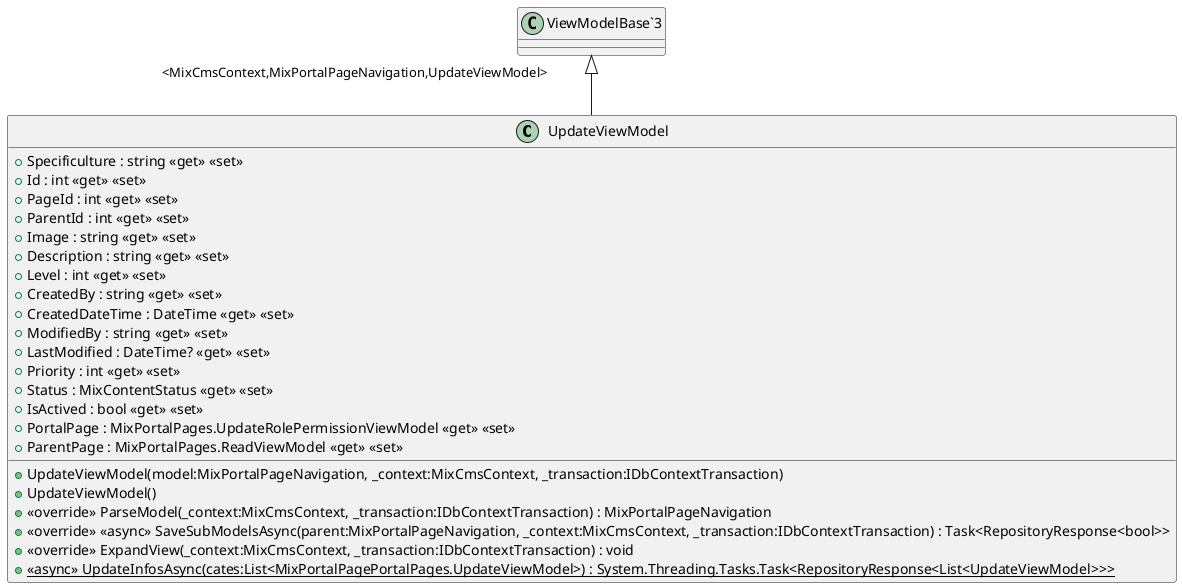 @startuml
class UpdateViewModel {
    + UpdateViewModel(model:MixPortalPageNavigation, _context:MixCmsContext, _transaction:IDbContextTransaction)
    + UpdateViewModel()
    + Specificulture : string <<get>> <<set>>
    + Id : int <<get>> <<set>>
    + PageId : int <<get>> <<set>>
    + ParentId : int <<get>> <<set>>
    + Image : string <<get>> <<set>>
    + Description : string <<get>> <<set>>
    + Level : int <<get>> <<set>>
    + CreatedBy : string <<get>> <<set>>
    + CreatedDateTime : DateTime <<get>> <<set>>
    + ModifiedBy : string <<get>> <<set>>
    + LastModified : DateTime? <<get>> <<set>>
    + Priority : int <<get>> <<set>>
    + Status : MixContentStatus <<get>> <<set>>
    + IsActived : bool <<get>> <<set>>
    + PortalPage : MixPortalPages.UpdateRolePermissionViewModel <<get>> <<set>>
    + ParentPage : MixPortalPages.ReadViewModel <<get>> <<set>>
    + <<override>> ParseModel(_context:MixCmsContext, _transaction:IDbContextTransaction) : MixPortalPageNavigation
    + <<override>> <<async>> SaveSubModelsAsync(parent:MixPortalPageNavigation, _context:MixCmsContext, _transaction:IDbContextTransaction) : Task<RepositoryResponse<bool>>
    + <<override>> ExpandView(_context:MixCmsContext, _transaction:IDbContextTransaction) : void
    + {static} <<async>> UpdateInfosAsync(cates:List<MixPortalPagePortalPages.UpdateViewModel>) : System.Threading.Tasks.Task<RepositoryResponse<List<UpdateViewModel>>>
}
"ViewModelBase`3" "<MixCmsContext,MixPortalPageNavigation,UpdateViewModel>" <|-- UpdateViewModel
@enduml

